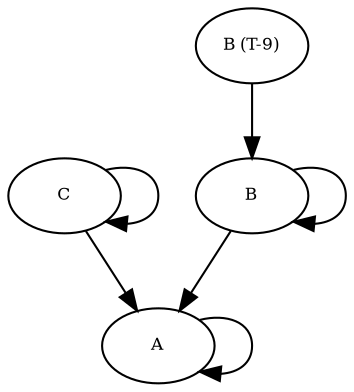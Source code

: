 digraph RGL__DirectedAdjacencyGraph {
    A [
        fontsize = 8,
        label = A
    ]

    C [
        fontsize = 8,
        label = C
    ]

    B [
        fontsize = 8,
        label = B
    ]

    "B (T-9)" [
        fontsize = 8,
        label = "B (T-9)"
    ]

    A -> A [
        fontsize = 8
    ]

    C -> C [
        fontsize = 8
    ]

    C -> A [
        fontsize = 8
    ]

    B -> B [
        fontsize = 8
    ]

    B -> A [
        fontsize = 8
    ]

    "B (T-9)" -> B [
        fontsize = 8
    ]
}
